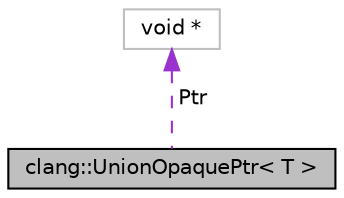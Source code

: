 digraph "clang::UnionOpaquePtr&lt; T &gt;"
{
 // LATEX_PDF_SIZE
  bgcolor="transparent";
  edge [fontname="Helvetica",fontsize="10",labelfontname="Helvetica",labelfontsize="10"];
  node [fontname="Helvetica",fontsize="10",shape=record];
  Node1 [label="clang::UnionOpaquePtr\< T \>",height=0.2,width=0.4,color="black", fillcolor="grey75", style="filled", fontcolor="black",tooltip="UnionOpaquePtr - A version of OpaquePtr suitable for membership in a union."];
  Node2 -> Node1 [dir="back",color="darkorchid3",fontsize="10",style="dashed",label=" Ptr" ,fontname="Helvetica"];
  Node2 [label="void *",height=0.2,width=0.4,color="grey75",tooltip=" "];
}
